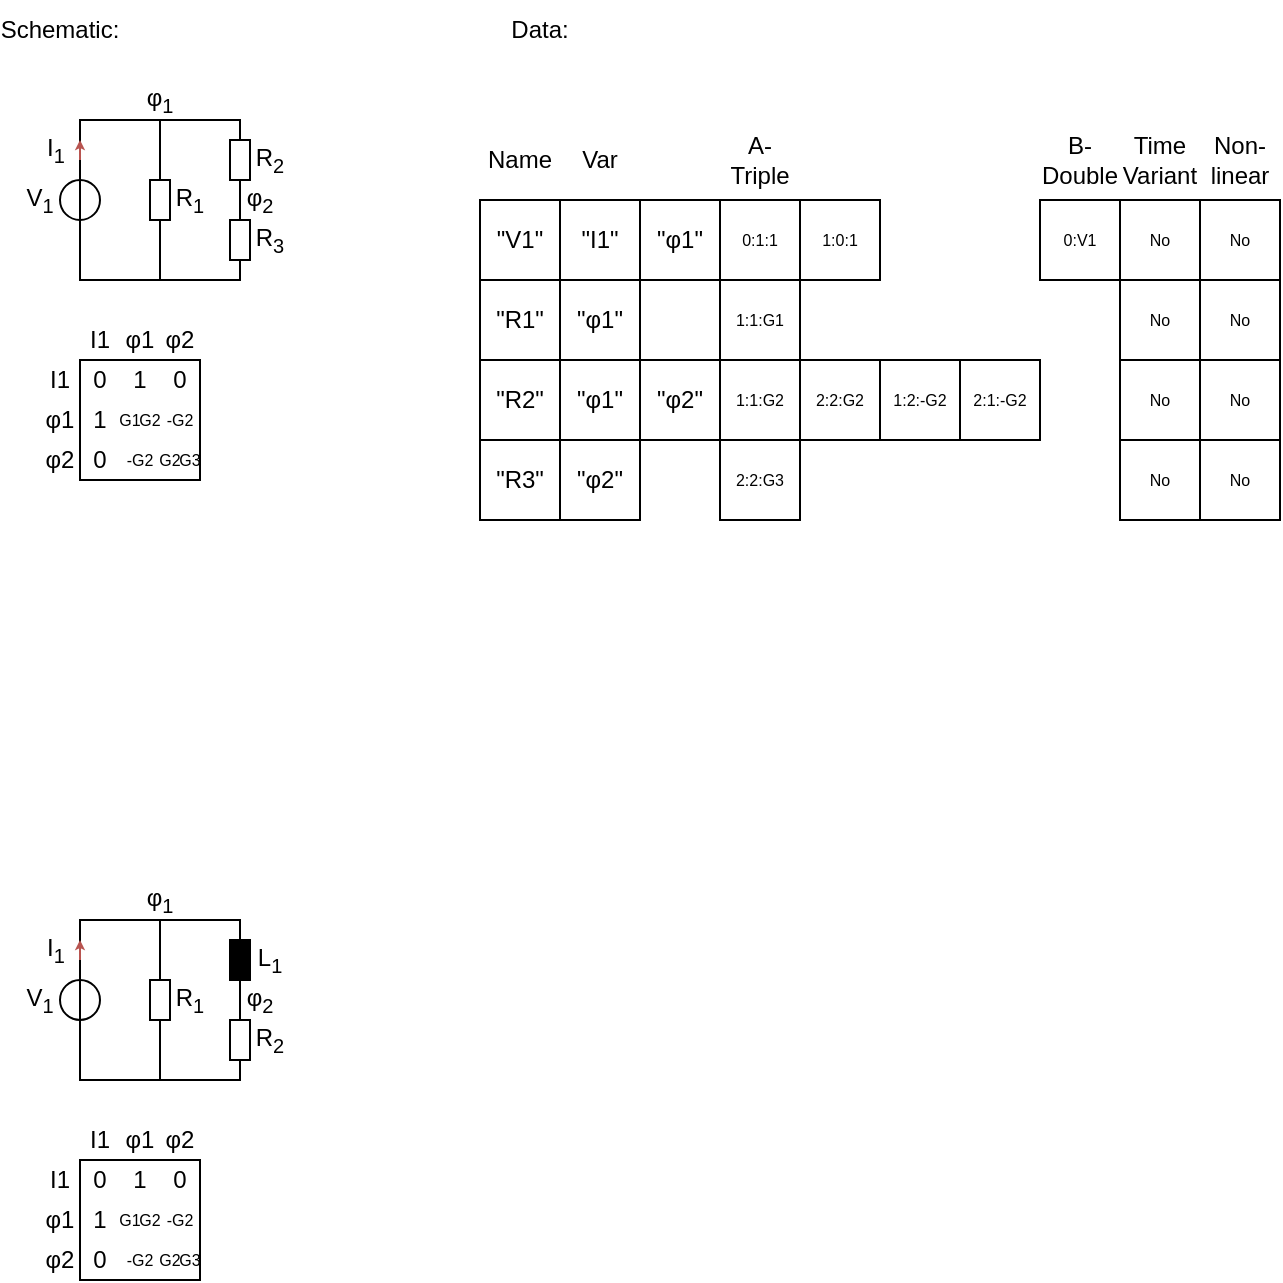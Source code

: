 <mxfile version="24.3.1" type="device">
  <diagram name="Seite-1" id="DWFTEL2mn0UBuKgV9o1o">
    <mxGraphModel dx="828" dy="493" grid="1" gridSize="10" guides="1" tooltips="1" connect="1" arrows="1" fold="1" page="1" pageScale="1" pageWidth="827" pageHeight="1169" math="0" shadow="0">
      <root>
        <mxCell id="0" />
        <mxCell id="1" parent="0" />
        <mxCell id="sjNXcAIjCaQ87Fggu6jH-1" value="Schematic:" style="text;html=1;align=center;verticalAlign=middle;whiteSpace=wrap;rounded=0;" parent="1" vertex="1">
          <mxGeometry x="80" y="60" width="60" height="30" as="geometry" />
        </mxCell>
        <mxCell id="sjNXcAIjCaQ87Fggu6jH-7" style="edgeStyle=orthogonalEdgeStyle;rounded=0;orthogonalLoop=1;jettySize=auto;html=1;endArrow=none;endFill=0;" parent="1" source="sjNXcAIjCaQ87Fggu6jH-2" edge="1">
          <mxGeometry relative="1" as="geometry">
            <mxPoint x="160" y="200" as="targetPoint" />
          </mxGeometry>
        </mxCell>
        <mxCell id="sjNXcAIjCaQ87Fggu6jH-2" value="" style="rounded=0;whiteSpace=wrap;html=1;fillColor=none;" parent="1" vertex="1">
          <mxGeometry x="155" y="150" width="10" height="20" as="geometry" />
        </mxCell>
        <mxCell id="sjNXcAIjCaQ87Fggu6jH-8" style="edgeStyle=orthogonalEdgeStyle;rounded=0;orthogonalLoop=1;jettySize=auto;html=1;endArrow=none;endFill=0;" parent="1" source="sjNXcAIjCaQ87Fggu6jH-3" edge="1">
          <mxGeometry relative="1" as="geometry">
            <mxPoint x="160" y="120" as="targetPoint" />
            <Array as="points">
              <mxPoint x="200" y="120" />
            </Array>
          </mxGeometry>
        </mxCell>
        <mxCell id="sjNXcAIjCaQ87Fggu6jH-9" style="edgeStyle=orthogonalEdgeStyle;rounded=0;orthogonalLoop=1;jettySize=auto;html=1;entryX=0.5;entryY=0;entryDx=0;entryDy=0;endArrow=none;endFill=0;" parent="1" source="sjNXcAIjCaQ87Fggu6jH-3" target="sjNXcAIjCaQ87Fggu6jH-4" edge="1">
          <mxGeometry relative="1" as="geometry" />
        </mxCell>
        <mxCell id="sjNXcAIjCaQ87Fggu6jH-3" value="" style="rounded=0;whiteSpace=wrap;html=1;fillColor=none;" parent="1" vertex="1">
          <mxGeometry x="195" y="130" width="10" height="20" as="geometry" />
        </mxCell>
        <mxCell id="sjNXcAIjCaQ87Fggu6jH-4" value="" style="rounded=0;whiteSpace=wrap;html=1;fillColor=none;" parent="1" vertex="1">
          <mxGeometry x="195" y="170" width="10" height="20" as="geometry" />
        </mxCell>
        <mxCell id="sjNXcAIjCaQ87Fggu6jH-5" value="" style="ellipse;whiteSpace=wrap;html=1;aspect=fixed;fillColor=none;" parent="1" vertex="1">
          <mxGeometry x="110" y="150" width="20" height="20" as="geometry" />
        </mxCell>
        <mxCell id="sjNXcAIjCaQ87Fggu6jH-6" value="" style="endArrow=none;html=1;rounded=0;exitX=0.5;exitY=1;exitDx=0;exitDy=0;entryX=0.5;entryY=0;entryDx=0;entryDy=0;" parent="1" source="sjNXcAIjCaQ87Fggu6jH-4" target="sjNXcAIjCaQ87Fggu6jH-2" edge="1">
          <mxGeometry width="50" height="50" relative="1" as="geometry">
            <mxPoint x="180" y="190" as="sourcePoint" />
            <mxPoint x="120" y="120" as="targetPoint" />
            <Array as="points">
              <mxPoint x="200" y="200" />
              <mxPoint x="120" y="200" />
              <mxPoint x="120" y="120" />
              <mxPoint x="160" y="120" />
            </Array>
          </mxGeometry>
        </mxCell>
        <mxCell id="sjNXcAIjCaQ87Fggu6jH-10" value="φ&lt;sub&gt;1&lt;/sub&gt;" style="text;html=1;align=center;verticalAlign=middle;whiteSpace=wrap;rounded=0;" parent="1" vertex="1">
          <mxGeometry x="150" y="100" width="20" height="20" as="geometry" />
        </mxCell>
        <mxCell id="sjNXcAIjCaQ87Fggu6jH-11" value="φ&lt;sub&gt;2&lt;/sub&gt;" style="text;html=1;align=center;verticalAlign=middle;whiteSpace=wrap;rounded=0;" parent="1" vertex="1">
          <mxGeometry x="200" y="150" width="20" height="20" as="geometry" />
        </mxCell>
        <mxCell id="sjNXcAIjCaQ87Fggu6jH-12" value="R&lt;sub&gt;2&lt;/sub&gt;" style="text;html=1;align=center;verticalAlign=middle;whiteSpace=wrap;rounded=0;" parent="1" vertex="1">
          <mxGeometry x="205" y="130" width="20" height="20" as="geometry" />
        </mxCell>
        <mxCell id="sjNXcAIjCaQ87Fggu6jH-13" value="R&lt;sub&gt;3&lt;/sub&gt;" style="text;html=1;align=center;verticalAlign=middle;whiteSpace=wrap;rounded=0;" parent="1" vertex="1">
          <mxGeometry x="205" y="170" width="20" height="20" as="geometry" />
        </mxCell>
        <mxCell id="sjNXcAIjCaQ87Fggu6jH-14" value="R&lt;sub&gt;1&lt;/sub&gt;" style="text;html=1;align=center;verticalAlign=middle;whiteSpace=wrap;rounded=0;" parent="1" vertex="1">
          <mxGeometry x="165" y="150" width="20" height="20" as="geometry" />
        </mxCell>
        <mxCell id="sjNXcAIjCaQ87Fggu6jH-15" value="V&lt;sub&gt;1&lt;/sub&gt;" style="text;html=1;align=center;verticalAlign=middle;whiteSpace=wrap;rounded=0;" parent="1" vertex="1">
          <mxGeometry x="90" y="150" width="20" height="20" as="geometry" />
        </mxCell>
        <mxCell id="sjNXcAIjCaQ87Fggu6jH-16" value="" style="endArrow=classic;html=1;rounded=0;endSize=2;fillColor=#f8cecc;strokeColor=#b85450;" parent="1" edge="1">
          <mxGeometry width="50" height="50" relative="1" as="geometry">
            <mxPoint x="120" y="140" as="sourcePoint" />
            <mxPoint x="120" y="130" as="targetPoint" />
          </mxGeometry>
        </mxCell>
        <mxCell id="sjNXcAIjCaQ87Fggu6jH-18" value="I&lt;sub&gt;1&lt;/sub&gt;" style="text;html=1;align=center;verticalAlign=middle;whiteSpace=wrap;rounded=0;" parent="1" vertex="1">
          <mxGeometry x="98" y="125" width="20" height="20" as="geometry" />
        </mxCell>
        <mxCell id="sjNXcAIjCaQ87Fggu6jH-19" value="&quot;V1&quot;" style="rounded=0;whiteSpace=wrap;html=1;" parent="1" vertex="1">
          <mxGeometry x="320" y="160" width="40" height="40" as="geometry" />
        </mxCell>
        <mxCell id="sjNXcAIjCaQ87Fggu6jH-20" value="Data:" style="text;html=1;align=center;verticalAlign=middle;whiteSpace=wrap;rounded=0;" parent="1" vertex="1">
          <mxGeometry x="320" y="60" width="60" height="30" as="geometry" />
        </mxCell>
        <mxCell id="sjNXcAIjCaQ87Fggu6jH-21" value="&quot;R1&quot;" style="rounded=0;whiteSpace=wrap;html=1;movable=1;resizable=1;rotatable=1;deletable=1;editable=1;locked=0;connectable=1;" parent="1" vertex="1">
          <mxGeometry x="320" y="200" width="40" height="40" as="geometry" />
        </mxCell>
        <mxCell id="sjNXcAIjCaQ87Fggu6jH-22" value="&quot;R2&quot;" style="rounded=0;whiteSpace=wrap;html=1;movable=1;resizable=1;rotatable=1;deletable=1;editable=1;locked=0;connectable=1;" parent="1" vertex="1">
          <mxGeometry x="320" y="240" width="40" height="40" as="geometry" />
        </mxCell>
        <mxCell id="sjNXcAIjCaQ87Fggu6jH-23" value="&quot;R3&quot;" style="rounded=0;whiteSpace=wrap;html=1;movable=1;resizable=1;rotatable=1;deletable=1;editable=1;locked=0;connectable=1;" parent="1" vertex="1">
          <mxGeometry x="320" y="280" width="40" height="40" as="geometry" />
        </mxCell>
        <mxCell id="sjNXcAIjCaQ87Fggu6jH-24" value="&quot;I1&quot;" style="rounded=0;whiteSpace=wrap;html=1;" parent="1" vertex="1">
          <mxGeometry x="360" y="160" width="40" height="40" as="geometry" />
        </mxCell>
        <mxCell id="sjNXcAIjCaQ87Fggu6jH-25" value="&quot;φ1&quot;" style="rounded=0;whiteSpace=wrap;html=1;" parent="1" vertex="1">
          <mxGeometry x="360" y="200" width="40" height="40" as="geometry" />
        </mxCell>
        <mxCell id="sjNXcAIjCaQ87Fggu6jH-26" value="&quot;φ1&quot;" style="rounded=0;whiteSpace=wrap;html=1;" parent="1" vertex="1">
          <mxGeometry x="360" y="240" width="40" height="40" as="geometry" />
        </mxCell>
        <mxCell id="sjNXcAIjCaQ87Fggu6jH-27" value="&quot;φ2&quot;" style="rounded=0;whiteSpace=wrap;html=1;" parent="1" vertex="1">
          <mxGeometry x="400" y="240" width="40" height="40" as="geometry" />
        </mxCell>
        <mxCell id="sjNXcAIjCaQ87Fggu6jH-28" value="&quot;φ2&quot;" style="rounded=0;whiteSpace=wrap;html=1;" parent="1" vertex="1">
          <mxGeometry x="360" y="280" width="40" height="40" as="geometry" />
        </mxCell>
        <mxCell id="sjNXcAIjCaQ87Fggu6jH-29" value="Name" style="rounded=0;whiteSpace=wrap;html=1;strokeColor=none;fillColor=none;" parent="1" vertex="1">
          <mxGeometry x="320" y="120" width="40" height="40" as="geometry" />
        </mxCell>
        <mxCell id="sjNXcAIjCaQ87Fggu6jH-30" value="Var" style="rounded=0;whiteSpace=wrap;html=1;strokeColor=none;fillColor=none;" parent="1" vertex="1">
          <mxGeometry x="360" y="120" width="40" height="40" as="geometry" />
        </mxCell>
        <mxCell id="sjNXcAIjCaQ87Fggu6jH-31" value="A-Triple" style="rounded=0;whiteSpace=wrap;html=1;strokeColor=none;fillColor=none;" parent="1" vertex="1">
          <mxGeometry x="440" y="120" width="40" height="40" as="geometry" />
        </mxCell>
        <mxCell id="sjNXcAIjCaQ87Fggu6jH-32" value="0" style="text;html=1;align=center;verticalAlign=middle;whiteSpace=wrap;rounded=0;" parent="1" vertex="1">
          <mxGeometry x="120" y="240" width="20" height="20" as="geometry" />
        </mxCell>
        <mxCell id="sjNXcAIjCaQ87Fggu6jH-33" value="1" style="text;html=1;align=center;verticalAlign=middle;whiteSpace=wrap;rounded=0;" parent="1" vertex="1">
          <mxGeometry x="140" y="240" width="20" height="20" as="geometry" />
        </mxCell>
        <mxCell id="sjNXcAIjCaQ87Fggu6jH-34" value="1" style="text;html=1;align=center;verticalAlign=middle;whiteSpace=wrap;rounded=0;" parent="1" vertex="1">
          <mxGeometry x="120" y="260" width="20" height="20" as="geometry" />
        </mxCell>
        <mxCell id="sjNXcAIjCaQ87Fggu6jH-35" value="G1" style="text;html=1;align=center;verticalAlign=middle;whiteSpace=wrap;rounded=0;fontSize=8;" parent="1" vertex="1">
          <mxGeometry x="140" y="265" width="10" height="10" as="geometry" />
        </mxCell>
        <mxCell id="sjNXcAIjCaQ87Fggu6jH-37" value="I1" style="text;html=1;align=center;verticalAlign=middle;whiteSpace=wrap;rounded=0;" parent="1" vertex="1">
          <mxGeometry x="120" y="220" width="20" height="20" as="geometry" />
        </mxCell>
        <mxCell id="sjNXcAIjCaQ87Fggu6jH-38" value="φ1" style="text;html=1;align=center;verticalAlign=middle;whiteSpace=wrap;rounded=0;" parent="1" vertex="1">
          <mxGeometry x="140" y="220" width="20" height="20" as="geometry" />
        </mxCell>
        <mxCell id="sjNXcAIjCaQ87Fggu6jH-39" value="φ2" style="text;html=1;align=center;verticalAlign=middle;whiteSpace=wrap;rounded=0;" parent="1" vertex="1">
          <mxGeometry x="160" y="220" width="20" height="20" as="geometry" />
        </mxCell>
        <mxCell id="sjNXcAIjCaQ87Fggu6jH-41" value="φ1" style="text;html=1;align=center;verticalAlign=middle;whiteSpace=wrap;rounded=0;" parent="1" vertex="1">
          <mxGeometry x="100" y="260" width="20" height="20" as="geometry" />
        </mxCell>
        <mxCell id="sjNXcAIjCaQ87Fggu6jH-42" value="φ2" style="text;html=1;align=center;verticalAlign=middle;whiteSpace=wrap;rounded=0;" parent="1" vertex="1">
          <mxGeometry x="100" y="280" width="20" height="20" as="geometry" />
        </mxCell>
        <mxCell id="sjNXcAIjCaQ87Fggu6jH-44" value="I1" style="text;html=1;align=center;verticalAlign=middle;whiteSpace=wrap;rounded=0;" parent="1" vertex="1">
          <mxGeometry x="100" y="240" width="20" height="20" as="geometry" />
        </mxCell>
        <mxCell id="sjNXcAIjCaQ87Fggu6jH-49" value="G2" style="text;html=1;align=center;verticalAlign=middle;whiteSpace=wrap;rounded=0;fontSize=8;" parent="1" vertex="1">
          <mxGeometry x="150" y="265" width="10" height="10" as="geometry" />
        </mxCell>
        <mxCell id="sjNXcAIjCaQ87Fggu6jH-50" value="G2" style="text;html=1;align=center;verticalAlign=middle;whiteSpace=wrap;rounded=0;fontSize=8;" parent="1" vertex="1">
          <mxGeometry x="160" y="285" width="10" height="10" as="geometry" />
        </mxCell>
        <mxCell id="sjNXcAIjCaQ87Fggu6jH-51" value="G3" style="text;html=1;align=center;verticalAlign=middle;whiteSpace=wrap;rounded=0;fontSize=8;" parent="1" vertex="1">
          <mxGeometry x="170" y="285" width="10" height="10" as="geometry" />
        </mxCell>
        <mxCell id="sjNXcAIjCaQ87Fggu6jH-52" value="-G2" style="text;html=1;align=center;verticalAlign=middle;whiteSpace=wrap;rounded=0;fontSize=8;" parent="1" vertex="1">
          <mxGeometry x="160" y="265" width="20" height="10" as="geometry" />
        </mxCell>
        <mxCell id="sjNXcAIjCaQ87Fggu6jH-53" value="-G2" style="text;html=1;align=center;verticalAlign=middle;whiteSpace=wrap;rounded=0;fontSize=8;" parent="1" vertex="1">
          <mxGeometry x="140" y="285" width="20" height="10" as="geometry" />
        </mxCell>
        <mxCell id="sjNXcAIjCaQ87Fggu6jH-54" value="0" style="text;html=1;align=center;verticalAlign=middle;whiteSpace=wrap;rounded=0;" parent="1" vertex="1">
          <mxGeometry x="160" y="240" width="20" height="20" as="geometry" />
        </mxCell>
        <mxCell id="sjNXcAIjCaQ87Fggu6jH-55" value="0" style="text;html=1;align=center;verticalAlign=middle;whiteSpace=wrap;rounded=0;" parent="1" vertex="1">
          <mxGeometry x="120" y="280" width="20" height="20" as="geometry" />
        </mxCell>
        <mxCell id="sjNXcAIjCaQ87Fggu6jH-56" value="" style="rounded=0;whiteSpace=wrap;html=1;fillColor=none;strokeColor=default;" parent="1" vertex="1">
          <mxGeometry x="120" y="240" width="60" height="60" as="geometry" />
        </mxCell>
        <mxCell id="sjNXcAIjCaQ87Fggu6jH-57" value="0:1:1" style="rounded=0;whiteSpace=wrap;html=1;fontSize=8;" parent="1" vertex="1">
          <mxGeometry x="440" y="160" width="40" height="40" as="geometry" />
        </mxCell>
        <mxCell id="sjNXcAIjCaQ87Fggu6jH-58" value="1:0:1" style="rounded=0;whiteSpace=wrap;html=1;fontSize=8;" parent="1" vertex="1">
          <mxGeometry x="480" y="160" width="40" height="40" as="geometry" />
        </mxCell>
        <mxCell id="sjNXcAIjCaQ87Fggu6jH-59" value="1:1:G1" style="rounded=0;whiteSpace=wrap;html=1;fontSize=8;" parent="1" vertex="1">
          <mxGeometry x="440" y="200" width="40" height="40" as="geometry" />
        </mxCell>
        <mxCell id="sjNXcAIjCaQ87Fggu6jH-61" value="1:1:G2" style="rounded=0;whiteSpace=wrap;html=1;fontSize=8;" parent="1" vertex="1">
          <mxGeometry x="440" y="240" width="40" height="40" as="geometry" />
        </mxCell>
        <mxCell id="sjNXcAIjCaQ87Fggu6jH-62" value="2:2:G2" style="rounded=0;whiteSpace=wrap;html=1;fontSize=8;" parent="1" vertex="1">
          <mxGeometry x="480" y="240" width="40" height="40" as="geometry" />
        </mxCell>
        <mxCell id="sjNXcAIjCaQ87Fggu6jH-63" value="1:2:-G2" style="rounded=0;whiteSpace=wrap;html=1;fontSize=8;" parent="1" vertex="1">
          <mxGeometry x="520" y="240" width="40" height="40" as="geometry" />
        </mxCell>
        <mxCell id="sjNXcAIjCaQ87Fggu6jH-64" value="2:1:-G2" style="rounded=0;whiteSpace=wrap;html=1;fontSize=8;" parent="1" vertex="1">
          <mxGeometry x="560" y="240" width="40" height="40" as="geometry" />
        </mxCell>
        <mxCell id="sjNXcAIjCaQ87Fggu6jH-65" value="2:2:G3" style="rounded=0;whiteSpace=wrap;html=1;fontSize=8;" parent="1" vertex="1">
          <mxGeometry x="440" y="280" width="40" height="40" as="geometry" />
        </mxCell>
        <mxCell id="sjNXcAIjCaQ87Fggu6jH-66" value="Time&lt;div&gt;Variant&lt;/div&gt;" style="rounded=0;whiteSpace=wrap;html=1;strokeColor=none;fillColor=none;" parent="1" vertex="1">
          <mxGeometry x="640" y="120" width="40" height="40" as="geometry" />
        </mxCell>
        <mxCell id="sjNXcAIjCaQ87Fggu6jH-67" value="No" style="rounded=0;whiteSpace=wrap;html=1;fontSize=8;" parent="1" vertex="1">
          <mxGeometry x="640" y="160" width="40" height="40" as="geometry" />
        </mxCell>
        <mxCell id="sjNXcAIjCaQ87Fggu6jH-68" value="No" style="rounded=0;whiteSpace=wrap;html=1;fontSize=8;" parent="1" vertex="1">
          <mxGeometry x="640" y="200" width="40" height="40" as="geometry" />
        </mxCell>
        <mxCell id="sjNXcAIjCaQ87Fggu6jH-69" value="No" style="rounded=0;whiteSpace=wrap;html=1;fontSize=8;" parent="1" vertex="1">
          <mxGeometry x="640" y="240" width="40" height="40" as="geometry" />
        </mxCell>
        <mxCell id="sjNXcAIjCaQ87Fggu6jH-70" value="No" style="rounded=0;whiteSpace=wrap;html=1;fontSize=8;" parent="1" vertex="1">
          <mxGeometry x="640" y="280" width="40" height="40" as="geometry" />
        </mxCell>
        <mxCell id="sjNXcAIjCaQ87Fggu6jH-71" value="Non-&lt;div&gt;linear&lt;/div&gt;" style="rounded=0;whiteSpace=wrap;html=1;strokeColor=none;fillColor=none;" parent="1" vertex="1">
          <mxGeometry x="680" y="120" width="40" height="40" as="geometry" />
        </mxCell>
        <mxCell id="sjNXcAIjCaQ87Fggu6jH-72" value="No" style="rounded=0;whiteSpace=wrap;html=1;fontSize=8;" parent="1" vertex="1">
          <mxGeometry x="680" y="160" width="40" height="40" as="geometry" />
        </mxCell>
        <mxCell id="sjNXcAIjCaQ87Fggu6jH-73" value="No" style="rounded=0;whiteSpace=wrap;html=1;fontSize=8;" parent="1" vertex="1">
          <mxGeometry x="680" y="200" width="40" height="40" as="geometry" />
        </mxCell>
        <mxCell id="sjNXcAIjCaQ87Fggu6jH-74" value="No" style="rounded=0;whiteSpace=wrap;html=1;fontSize=8;" parent="1" vertex="1">
          <mxGeometry x="680" y="240" width="40" height="40" as="geometry" />
        </mxCell>
        <mxCell id="sjNXcAIjCaQ87Fggu6jH-75" value="No" style="rounded=0;whiteSpace=wrap;html=1;fontSize=8;" parent="1" vertex="1">
          <mxGeometry x="680" y="280" width="40" height="40" as="geometry" />
        </mxCell>
        <mxCell id="ykQYd3v1PIuw_cNudMXF-1" style="edgeStyle=orthogonalEdgeStyle;rounded=0;orthogonalLoop=1;jettySize=auto;html=1;endArrow=none;endFill=0;" edge="1" parent="1" source="ykQYd3v1PIuw_cNudMXF-2">
          <mxGeometry relative="1" as="geometry">
            <mxPoint x="160" y="600" as="targetPoint" />
          </mxGeometry>
        </mxCell>
        <mxCell id="ykQYd3v1PIuw_cNudMXF-2" value="" style="rounded=0;whiteSpace=wrap;html=1;fillColor=none;" vertex="1" parent="1">
          <mxGeometry x="155" y="550" width="10" height="20" as="geometry" />
        </mxCell>
        <mxCell id="ykQYd3v1PIuw_cNudMXF-3" style="edgeStyle=orthogonalEdgeStyle;rounded=0;orthogonalLoop=1;jettySize=auto;html=1;endArrow=none;endFill=0;" edge="1" parent="1" source="ykQYd3v1PIuw_cNudMXF-5">
          <mxGeometry relative="1" as="geometry">
            <mxPoint x="160" y="520" as="targetPoint" />
            <Array as="points">
              <mxPoint x="200" y="520" />
            </Array>
          </mxGeometry>
        </mxCell>
        <mxCell id="ykQYd3v1PIuw_cNudMXF-4" style="edgeStyle=orthogonalEdgeStyle;rounded=0;orthogonalLoop=1;jettySize=auto;html=1;entryX=0.5;entryY=0;entryDx=0;entryDy=0;endArrow=none;endFill=0;" edge="1" parent="1" source="ykQYd3v1PIuw_cNudMXF-5" target="ykQYd3v1PIuw_cNudMXF-6">
          <mxGeometry relative="1" as="geometry" />
        </mxCell>
        <mxCell id="ykQYd3v1PIuw_cNudMXF-5" value="" style="rounded=0;whiteSpace=wrap;html=1;fillColor=#000000;" vertex="1" parent="1">
          <mxGeometry x="195" y="530" width="10" height="20" as="geometry" />
        </mxCell>
        <mxCell id="ykQYd3v1PIuw_cNudMXF-6" value="" style="rounded=0;whiteSpace=wrap;html=1;fillColor=none;" vertex="1" parent="1">
          <mxGeometry x="195" y="570" width="10" height="20" as="geometry" />
        </mxCell>
        <mxCell id="ykQYd3v1PIuw_cNudMXF-7" value="" style="ellipse;whiteSpace=wrap;html=1;aspect=fixed;fillColor=none;" vertex="1" parent="1">
          <mxGeometry x="110" y="550" width="20" height="20" as="geometry" />
        </mxCell>
        <mxCell id="ykQYd3v1PIuw_cNudMXF-8" value="" style="endArrow=none;html=1;rounded=0;exitX=0.5;exitY=1;exitDx=0;exitDy=0;entryX=0.5;entryY=0;entryDx=0;entryDy=0;" edge="1" parent="1" source="ykQYd3v1PIuw_cNudMXF-6" target="ykQYd3v1PIuw_cNudMXF-2">
          <mxGeometry width="50" height="50" relative="1" as="geometry">
            <mxPoint x="180" y="590" as="sourcePoint" />
            <mxPoint x="120" y="520" as="targetPoint" />
            <Array as="points">
              <mxPoint x="200" y="600" />
              <mxPoint x="120" y="600" />
              <mxPoint x="120" y="520" />
              <mxPoint x="160" y="520" />
            </Array>
          </mxGeometry>
        </mxCell>
        <mxCell id="ykQYd3v1PIuw_cNudMXF-9" value="φ&lt;sub&gt;1&lt;/sub&gt;" style="text;html=1;align=center;verticalAlign=middle;whiteSpace=wrap;rounded=0;" vertex="1" parent="1">
          <mxGeometry x="150" y="500" width="20" height="20" as="geometry" />
        </mxCell>
        <mxCell id="ykQYd3v1PIuw_cNudMXF-10" value="φ&lt;sub&gt;2&lt;/sub&gt;" style="text;html=1;align=center;verticalAlign=middle;whiteSpace=wrap;rounded=0;" vertex="1" parent="1">
          <mxGeometry x="200" y="550" width="20" height="20" as="geometry" />
        </mxCell>
        <mxCell id="ykQYd3v1PIuw_cNudMXF-11" value="L&lt;sub&gt;1&lt;/sub&gt;" style="text;html=1;align=center;verticalAlign=middle;whiteSpace=wrap;rounded=0;" vertex="1" parent="1">
          <mxGeometry x="205" y="530" width="20" height="20" as="geometry" />
        </mxCell>
        <mxCell id="ykQYd3v1PIuw_cNudMXF-12" value="R&lt;sub&gt;2&lt;/sub&gt;" style="text;html=1;align=center;verticalAlign=middle;whiteSpace=wrap;rounded=0;" vertex="1" parent="1">
          <mxGeometry x="205" y="570" width="20" height="20" as="geometry" />
        </mxCell>
        <mxCell id="ykQYd3v1PIuw_cNudMXF-13" value="R&lt;sub&gt;1&lt;/sub&gt;" style="text;html=1;align=center;verticalAlign=middle;whiteSpace=wrap;rounded=0;" vertex="1" parent="1">
          <mxGeometry x="165" y="550" width="20" height="20" as="geometry" />
        </mxCell>
        <mxCell id="ykQYd3v1PIuw_cNudMXF-14" value="V&lt;sub&gt;1&lt;/sub&gt;" style="text;html=1;align=center;verticalAlign=middle;whiteSpace=wrap;rounded=0;" vertex="1" parent="1">
          <mxGeometry x="90" y="550" width="20" height="20" as="geometry" />
        </mxCell>
        <mxCell id="ykQYd3v1PIuw_cNudMXF-15" value="" style="endArrow=classic;html=1;rounded=0;endSize=2;fillColor=#f8cecc;strokeColor=#b85450;" edge="1" parent="1">
          <mxGeometry width="50" height="50" relative="1" as="geometry">
            <mxPoint x="120" y="540" as="sourcePoint" />
            <mxPoint x="120" y="530" as="targetPoint" />
          </mxGeometry>
        </mxCell>
        <mxCell id="ykQYd3v1PIuw_cNudMXF-16" value="I&lt;sub&gt;1&lt;/sub&gt;" style="text;html=1;align=center;verticalAlign=middle;whiteSpace=wrap;rounded=0;" vertex="1" parent="1">
          <mxGeometry x="98" y="525" width="20" height="20" as="geometry" />
        </mxCell>
        <mxCell id="ykQYd3v1PIuw_cNudMXF-17" value="0" style="text;html=1;align=center;verticalAlign=middle;whiteSpace=wrap;rounded=0;" vertex="1" parent="1">
          <mxGeometry x="120" y="640" width="20" height="20" as="geometry" />
        </mxCell>
        <mxCell id="ykQYd3v1PIuw_cNudMXF-18" value="1" style="text;html=1;align=center;verticalAlign=middle;whiteSpace=wrap;rounded=0;" vertex="1" parent="1">
          <mxGeometry x="140" y="640" width="20" height="20" as="geometry" />
        </mxCell>
        <mxCell id="ykQYd3v1PIuw_cNudMXF-19" value="1" style="text;html=1;align=center;verticalAlign=middle;whiteSpace=wrap;rounded=0;" vertex="1" parent="1">
          <mxGeometry x="120" y="660" width="20" height="20" as="geometry" />
        </mxCell>
        <mxCell id="ykQYd3v1PIuw_cNudMXF-20" value="G1" style="text;html=1;align=center;verticalAlign=middle;whiteSpace=wrap;rounded=0;fontSize=8;" vertex="1" parent="1">
          <mxGeometry x="140" y="665" width="10" height="10" as="geometry" />
        </mxCell>
        <mxCell id="ykQYd3v1PIuw_cNudMXF-21" value="I1" style="text;html=1;align=center;verticalAlign=middle;whiteSpace=wrap;rounded=0;" vertex="1" parent="1">
          <mxGeometry x="120" y="620" width="20" height="20" as="geometry" />
        </mxCell>
        <mxCell id="ykQYd3v1PIuw_cNudMXF-22" value="φ1" style="text;html=1;align=center;verticalAlign=middle;whiteSpace=wrap;rounded=0;" vertex="1" parent="1">
          <mxGeometry x="140" y="620" width="20" height="20" as="geometry" />
        </mxCell>
        <mxCell id="ykQYd3v1PIuw_cNudMXF-23" value="φ2" style="text;html=1;align=center;verticalAlign=middle;whiteSpace=wrap;rounded=0;" vertex="1" parent="1">
          <mxGeometry x="160" y="620" width="20" height="20" as="geometry" />
        </mxCell>
        <mxCell id="ykQYd3v1PIuw_cNudMXF-24" value="φ1" style="text;html=1;align=center;verticalAlign=middle;whiteSpace=wrap;rounded=0;" vertex="1" parent="1">
          <mxGeometry x="100" y="660" width="20" height="20" as="geometry" />
        </mxCell>
        <mxCell id="ykQYd3v1PIuw_cNudMXF-25" value="φ2" style="text;html=1;align=center;verticalAlign=middle;whiteSpace=wrap;rounded=0;" vertex="1" parent="1">
          <mxGeometry x="100" y="680" width="20" height="20" as="geometry" />
        </mxCell>
        <mxCell id="ykQYd3v1PIuw_cNudMXF-26" value="I1" style="text;html=1;align=center;verticalAlign=middle;whiteSpace=wrap;rounded=0;" vertex="1" parent="1">
          <mxGeometry x="100" y="640" width="20" height="20" as="geometry" />
        </mxCell>
        <mxCell id="ykQYd3v1PIuw_cNudMXF-27" value="G2" style="text;html=1;align=center;verticalAlign=middle;whiteSpace=wrap;rounded=0;fontSize=8;" vertex="1" parent="1">
          <mxGeometry x="150" y="665" width="10" height="10" as="geometry" />
        </mxCell>
        <mxCell id="ykQYd3v1PIuw_cNudMXF-28" value="G2" style="text;html=1;align=center;verticalAlign=middle;whiteSpace=wrap;rounded=0;fontSize=8;" vertex="1" parent="1">
          <mxGeometry x="160" y="685" width="10" height="10" as="geometry" />
        </mxCell>
        <mxCell id="ykQYd3v1PIuw_cNudMXF-29" value="G3" style="text;html=1;align=center;verticalAlign=middle;whiteSpace=wrap;rounded=0;fontSize=8;" vertex="1" parent="1">
          <mxGeometry x="170" y="685" width="10" height="10" as="geometry" />
        </mxCell>
        <mxCell id="ykQYd3v1PIuw_cNudMXF-30" value="-G2" style="text;html=1;align=center;verticalAlign=middle;whiteSpace=wrap;rounded=0;fontSize=8;" vertex="1" parent="1">
          <mxGeometry x="160" y="665" width="20" height="10" as="geometry" />
        </mxCell>
        <mxCell id="ykQYd3v1PIuw_cNudMXF-31" value="-G2" style="text;html=1;align=center;verticalAlign=middle;whiteSpace=wrap;rounded=0;fontSize=8;" vertex="1" parent="1">
          <mxGeometry x="140" y="685" width="20" height="10" as="geometry" />
        </mxCell>
        <mxCell id="ykQYd3v1PIuw_cNudMXF-32" value="0" style="text;html=1;align=center;verticalAlign=middle;whiteSpace=wrap;rounded=0;" vertex="1" parent="1">
          <mxGeometry x="160" y="640" width="20" height="20" as="geometry" />
        </mxCell>
        <mxCell id="ykQYd3v1PIuw_cNudMXF-33" value="0" style="text;html=1;align=center;verticalAlign=middle;whiteSpace=wrap;rounded=0;" vertex="1" parent="1">
          <mxGeometry x="120" y="680" width="20" height="20" as="geometry" />
        </mxCell>
        <mxCell id="ykQYd3v1PIuw_cNudMXF-34" value="" style="rounded=0;whiteSpace=wrap;html=1;fillColor=none;strokeColor=default;" vertex="1" parent="1">
          <mxGeometry x="120" y="640" width="60" height="60" as="geometry" />
        </mxCell>
        <mxCell id="ykQYd3v1PIuw_cNudMXF-35" value="&quot;φ1&quot;" style="rounded=0;whiteSpace=wrap;html=1;" vertex="1" parent="1">
          <mxGeometry x="400" y="160" width="40" height="40" as="geometry" />
        </mxCell>
        <mxCell id="ykQYd3v1PIuw_cNudMXF-36" value="B-Double" style="rounded=0;whiteSpace=wrap;html=1;strokeColor=none;fillColor=none;" vertex="1" parent="1">
          <mxGeometry x="600" y="120" width="40" height="40" as="geometry" />
        </mxCell>
        <mxCell id="ykQYd3v1PIuw_cNudMXF-37" value="0:V1" style="rounded=0;whiteSpace=wrap;html=1;fontSize=8;" vertex="1" parent="1">
          <mxGeometry x="600" y="160" width="40" height="40" as="geometry" />
        </mxCell>
      </root>
    </mxGraphModel>
  </diagram>
</mxfile>
